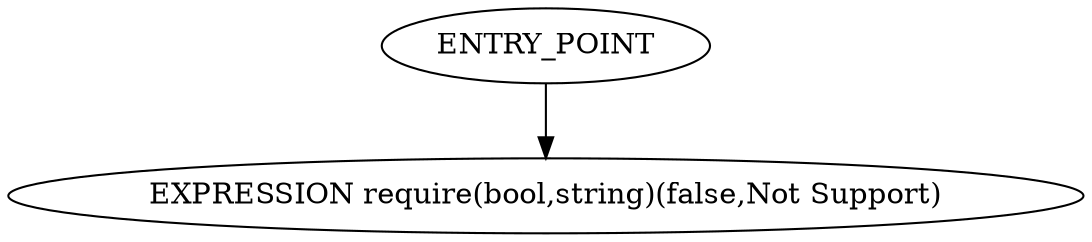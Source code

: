 digraph{
0[label="ENTRY_POINT"];
0->1;
1[label="EXPRESSION require(bool,string)(false,Not Support)"];
}
